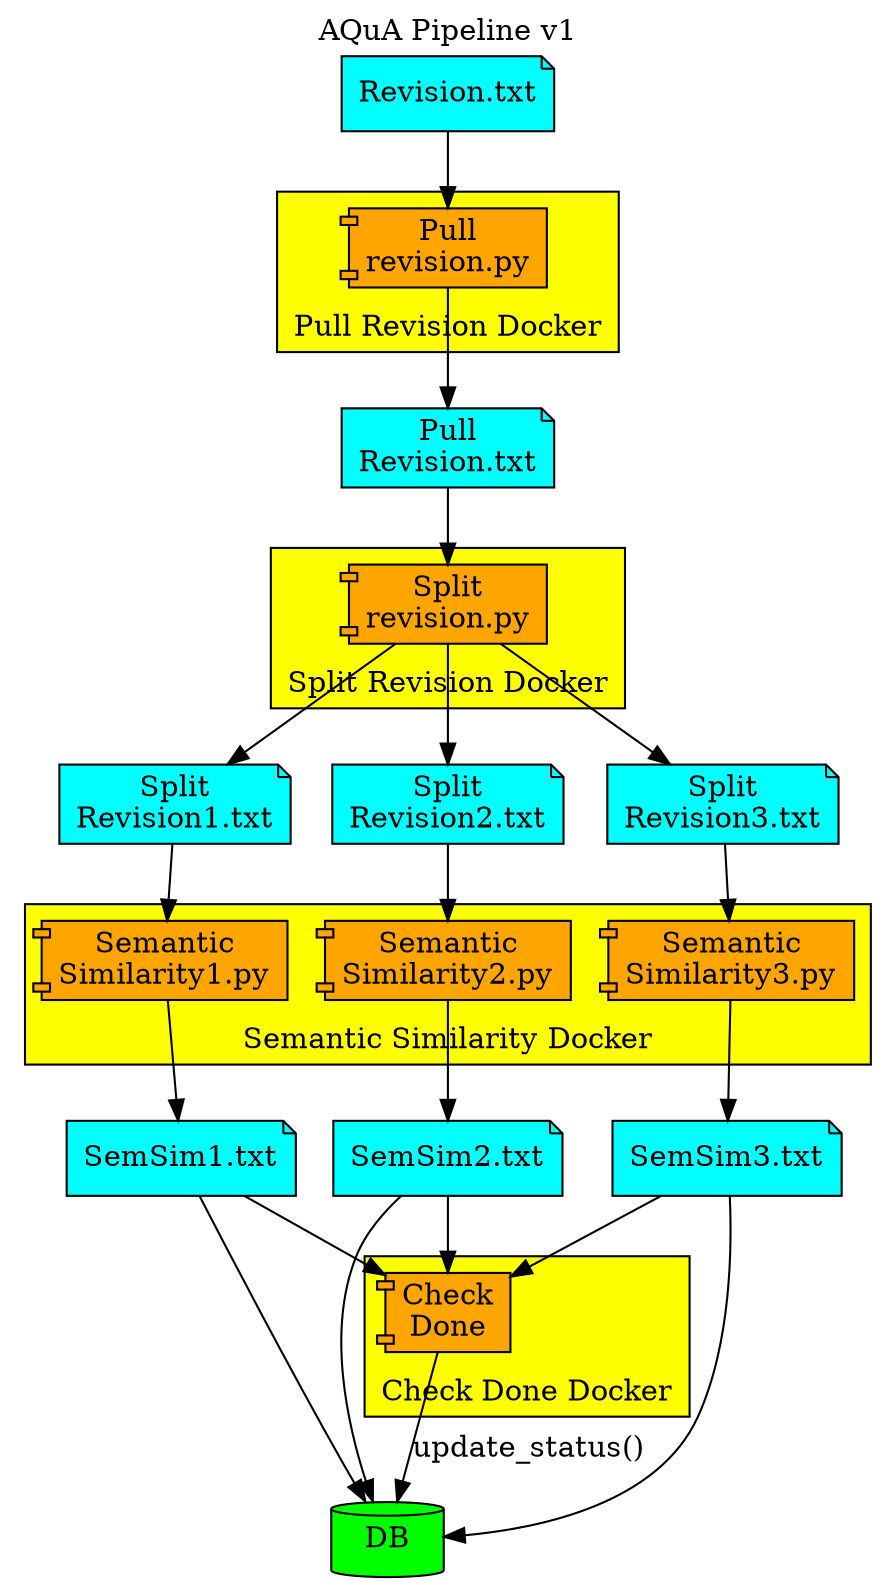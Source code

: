 digraph aqua{
    labelloc="t";
    label="AQuA Pipeline v1";
    # DB node
    node[shape=cylinder, style=filled, fillcolor=green];
    db[label="DB"];
    # Docker nodes
    node[shape=component, style=filled, fillcolor=orange];
    graph[shappe=rectangle,style=filled, fillcolor=yellow];
    subgraph cluster_prd{
        label="Pull Revision Docker"
        labelloc="b";
        pull_revision[label="Pull\nrevision.py"];
    }
    subgraph cluster_sr{
        label="Split Revision Docker";
        labelloc="b";
        split_revision[label="Split\nrevision.py"];
    }
    subgraph cluster_ss{
        label="Semantic Similarity Docker";
        labelloc="b";
        sem_sim1[label="Semantic\nSimilarity1.py"];
        sem_sim2[label="Semantic\nSimilarity2.py"];
        sem_sim3[label="Semantic\nSimilarity3.py"];
    }
    subgraph cluster_cd{
        label="Check Done Docker";
        labelloc="b";
        done[label="Check\nDone"];
    }
    #repo nodes
    node[shape=note, style=filled, fillcolor=cyan];
    revision[label="Revision.txt"];
    pull_revision1[label="Pull\nRevision.txt"];
    split_revision1[label="Split\nRevision1.txt"];
    split_revision2[label="Split\nRevision2.txt"];
    split_revision3[label="Split\nRevision3.txt"];
    sem_sim_result1[label="SemSim1.txt"];
    sem_sim_result2[label="SemSim2.txt"];
    sem_sim_result3[label="SemSim3.txt"];
    #edges
    revision->pull_revision;
    pull_revision->pull_revision1;
    pull_revision1->split_revision;
    split_revision->split_revision1;
    split_revision->split_revision2;
    split_revision->split_revision3;
    split_revision1->sem_sim1;
    split_revision2->sem_sim2;
    split_revision3->sem_sim3;
    sem_sim1->sem_sim_result1;
    sem_sim2->sem_sim_result2;
    sem_sim3->sem_sim_result3;
    sem_sim_result1->done;
    sem_sim_result2->done;
    sem_sim_result3->done;
    sem_sim_result1->db;
    sem_sim_result2->db;
    sem_sim_result3->db;
    done->db[label="update_status()"];
}